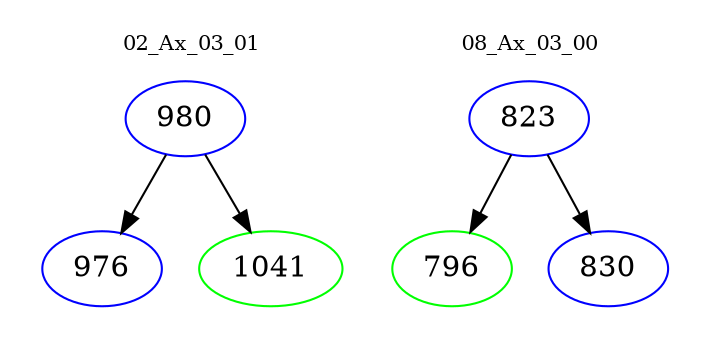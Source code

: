 digraph{
subgraph cluster_0 {
color = white
label = "02_Ax_03_01";
fontsize=10;
T0_980 [label="980", color="blue"]
T0_980 -> T0_976 [color="black"]
T0_976 [label="976", color="blue"]
T0_980 -> T0_1041 [color="black"]
T0_1041 [label="1041", color="green"]
}
subgraph cluster_1 {
color = white
label = "08_Ax_03_00";
fontsize=10;
T1_823 [label="823", color="blue"]
T1_823 -> T1_796 [color="black"]
T1_796 [label="796", color="green"]
T1_823 -> T1_830 [color="black"]
T1_830 [label="830", color="blue"]
}
}
